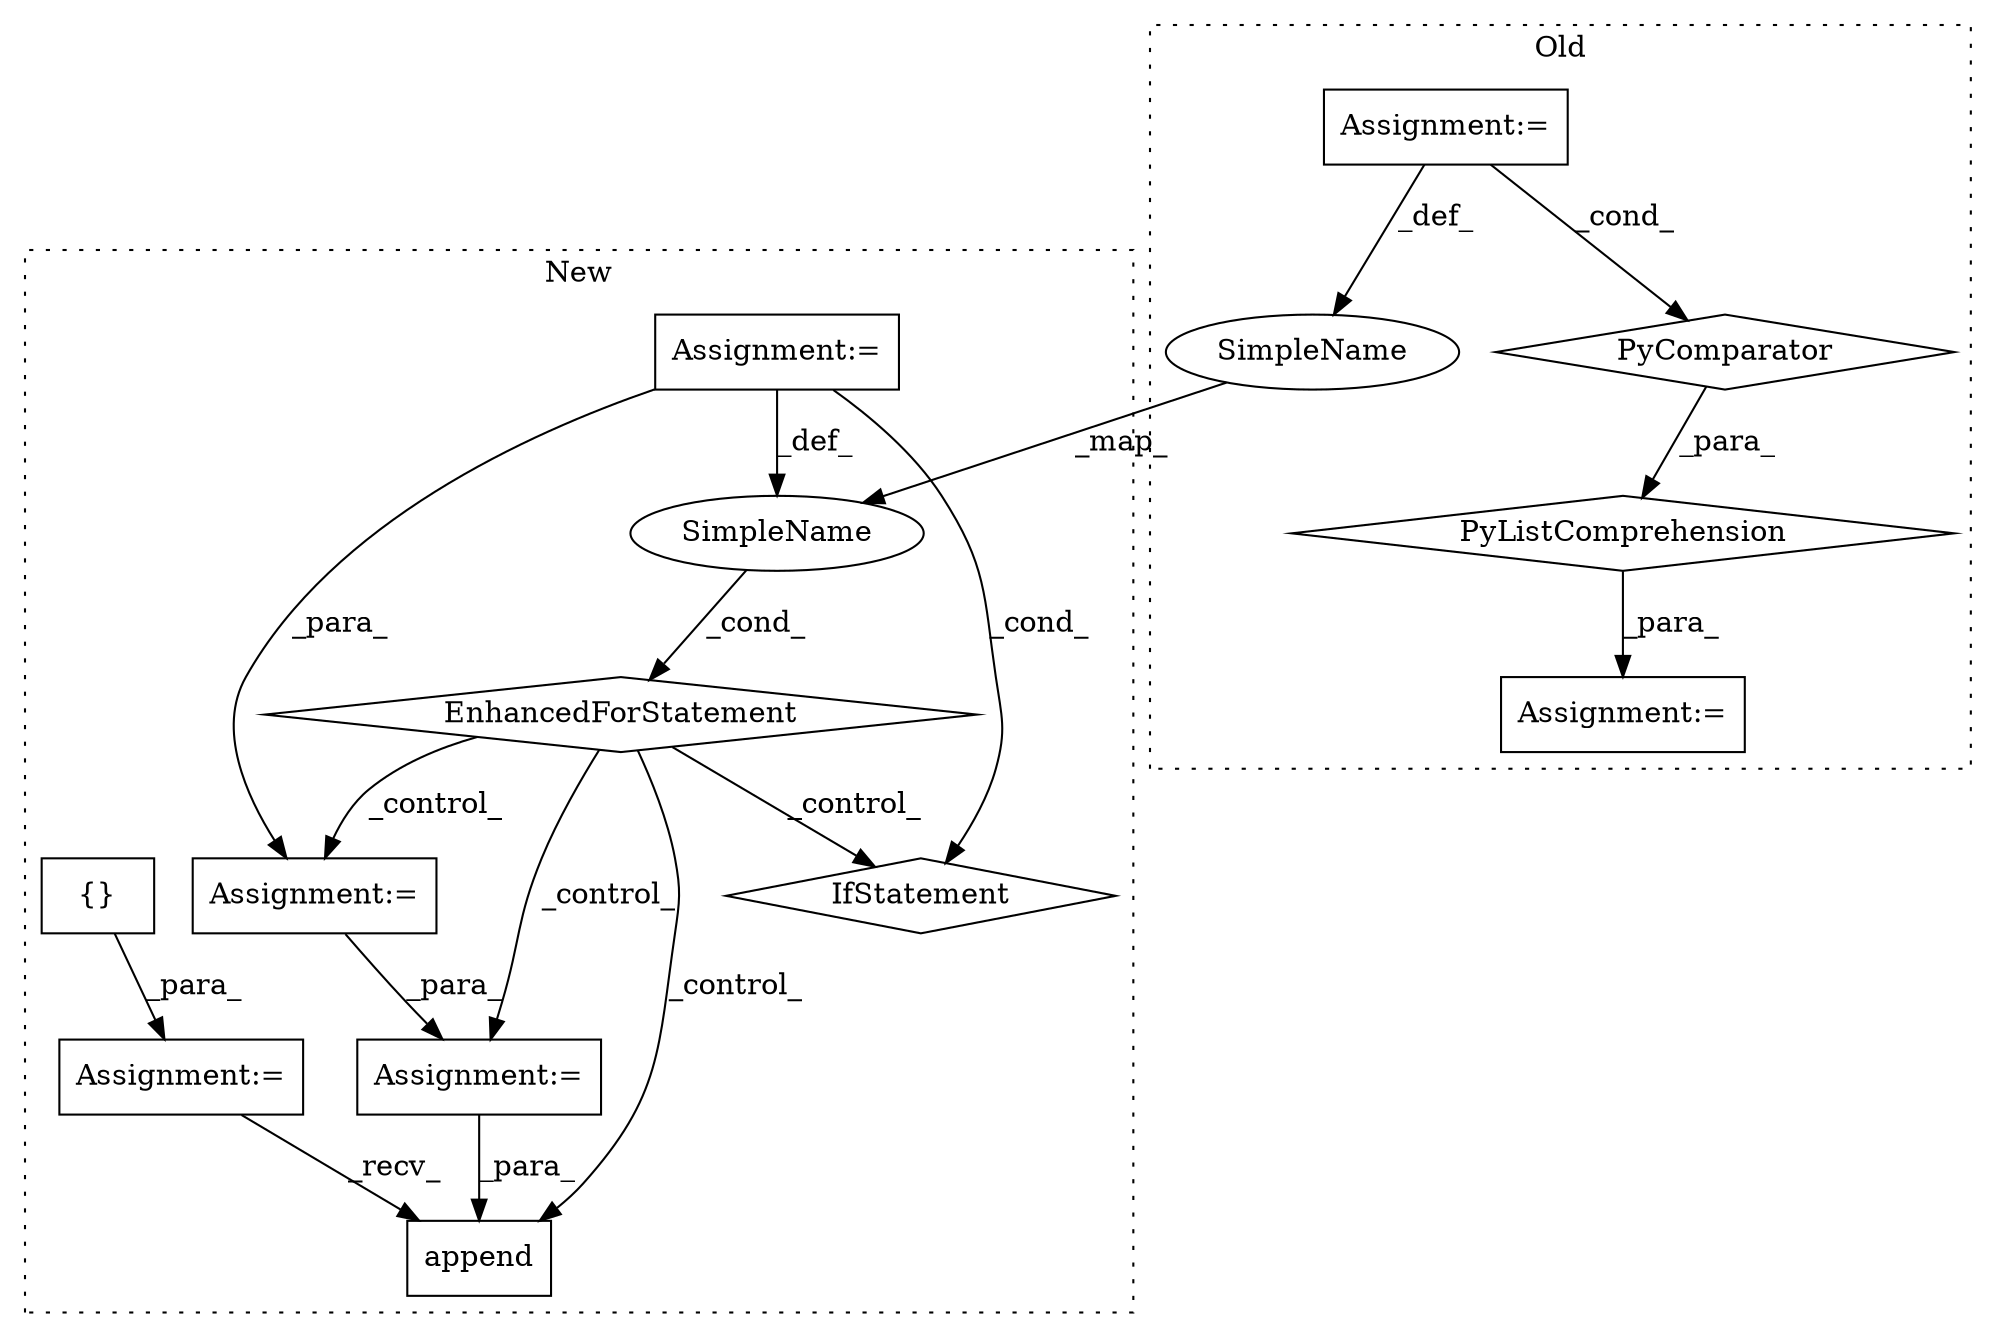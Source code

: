 digraph G {
subgraph cluster0 {
1 [label="PyComparator" a="113" s="4348" l="28" shape="diamond"];
3 [label="Assignment:=" a="7" s="3966" l="1" shape="box"];
4 [label="PyListComprehension" a="109" s="4213" l="171" shape="diamond"];
9 [label="Assignment:=" a="7" s="4199" l="14" shape="box"];
11 [label="SimpleName" a="42" s="4351" l="3" shape="ellipse"];
label = "Old";
style="dotted";
}
subgraph cluster1 {
2 [label="append" a="32" s="4670,4702" l="14,2" shape="box"];
5 [label="EnhancedForStatement" a="70" s="4021,4113" l="53,2" shape="diamond"];
6 [label="Assignment:=" a="7" s="4021,4113" l="53,2" shape="box"];
7 [label="Assignment:=" a="7" s="3992" l="1" shape="box"];
8 [label="{}" a="4" s="4013" l="2" shape="box"];
10 [label="SimpleName" a="42" s="4081" l="10" shape="ellipse"];
12 [label="Assignment:=" a="7" s="4597" l="1" shape="box"];
13 [label="Assignment:=" a="7" s="4633" l="1" shape="box"];
14 [label="IfStatement" a="25" s="4269,4285" l="4,2" shape="diamond"];
label = "New";
style="dotted";
}
1 -> 4 [label="_para_"];
3 -> 11 [label="_def_"];
3 -> 1 [label="_cond_"];
4 -> 9 [label="_para_"];
5 -> 12 [label="_control_"];
5 -> 2 [label="_control_"];
5 -> 14 [label="_control_"];
5 -> 13 [label="_control_"];
6 -> 10 [label="_def_"];
6 -> 14 [label="_cond_"];
6 -> 12 [label="_para_"];
7 -> 2 [label="_recv_"];
8 -> 7 [label="_para_"];
10 -> 5 [label="_cond_"];
11 -> 10 [label="_map_"];
12 -> 13 [label="_para_"];
13 -> 2 [label="_para_"];
}